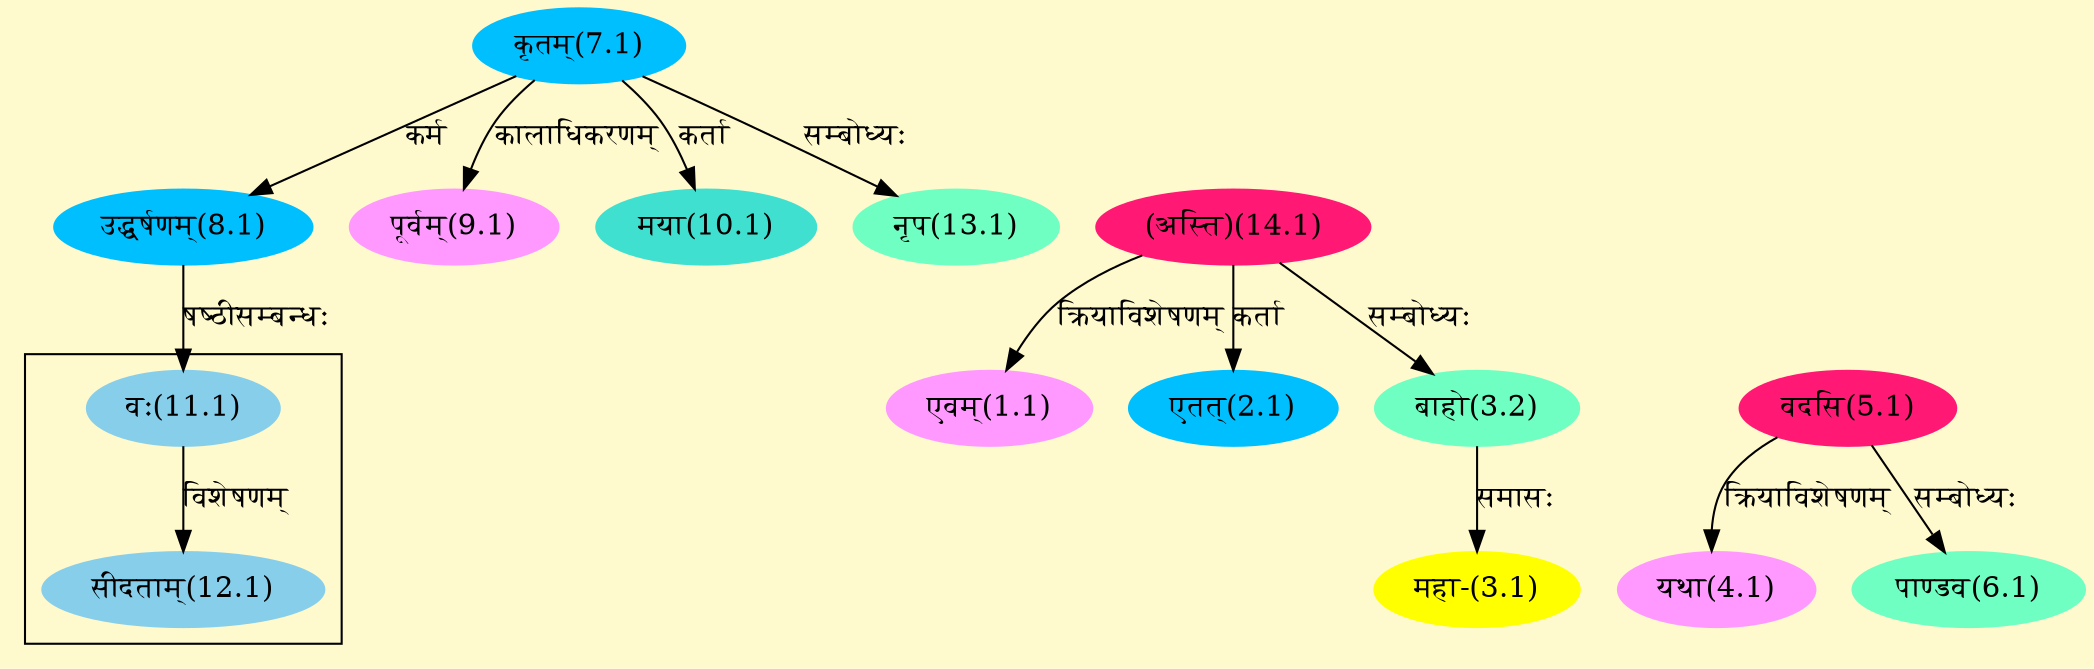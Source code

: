 digraph G{
rankdir=BT;
 compound=true;
 bgcolor="lemonchiffon1";

subgraph cluster_1{
Node12_1 [style=filled, color="#87CEEB" label = "सीदताम्(12.1)"]
Node11_1 [style=filled, color="#87CEEB" label = "वः(11.1)"]

}
Node1_1 [style=filled, color="#FF99FF" label = "एवम्(1.1)"]
Node14_1 [style=filled, color="#FF1975" label = "(अस्ति)(14.1)"]
Node2_1 [style=filled, color="#00BFFF" label = "एतत्(2.1)"]
Node3_1 [style=filled, color="#FFFF00" label = "महा-(3.1)"]
Node3_2 [style=filled, color="#6FFFC3" label = "बाहो(3.2)"]
Node4_1 [style=filled, color="#FF99FF" label = "यथा(4.1)"]
Node5_1 [style=filled, color="#FF1975" label = "वदसि(5.1)"]
Node [style=filled, color="" label = "()"]
Node6_1 [style=filled, color="#6FFFC3" label = "पाण्डव(6.1)"]
Node8_1 [style=filled, color="#00BFFF" label = "उद्धर्षणम्(8.1)"]
Node7_1 [style=filled, color="#00BFFF" label = "कृतम्(7.1)"]
Node9_1 [style=filled, color="#FF99FF" label = "पूर्वम्(9.1)"]
Node10_1 [style=filled, color="#40E0D0" label = "मया(10.1)"]
Node11_1 [style=filled, color="#87CEEB" label = "वः(11.1)"]
Node13_1 [style=filled, color="#6FFFC3" label = "नृप(13.1)"]
/* Start of Relations section */

Node1_1 -> Node14_1 [  label="क्रियाविशेषणम्"  dir="back" ]
Node2_1 -> Node14_1 [  label="कर्ता"  dir="back" ]
Node3_1 -> Node3_2 [  label="समासः"  dir="back" ]
Node3_2 -> Node14_1 [  label="सम्बोध्यः"  dir="back" ]
Node4_1 -> Node5_1 [  label="क्रियाविशेषणम्"  dir="back" ]
Node6_1 -> Node5_1 [  label="सम्बोध्यः"  dir="back" ]
Node8_1 -> Node7_1 [  label="कर्म"  dir="back" ]
Node9_1 -> Node7_1 [  label="कालाधिकरणम्"  dir="back" ]
Node10_1 -> Node7_1 [  label="कर्ता"  dir="back" ]
Node11_1 -> Node8_1 [  label="षष्ठीसम्बन्धः"  dir="back" ]
Node12_1 -> Node11_1 [  label="विशेषणम्"  dir="back" ]
Node13_1 -> Node7_1 [  label="सम्बोध्यः"  dir="back" ]
}
